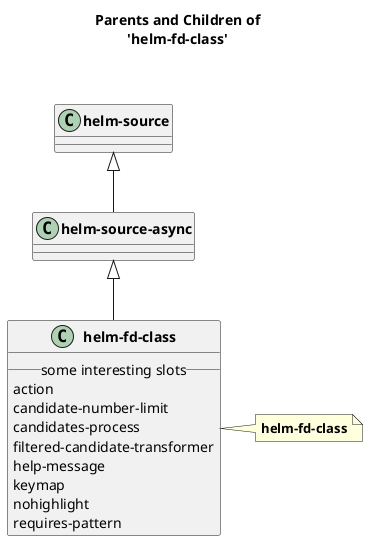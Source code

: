 @startuml
skinparam classFontStyle bold
skinparam captionFontStyle bold
title **Parents and Children of**\n**'helm-fd-class'**\n\n
"helm-source-async" <|-- "helm-fd-class"
class "helm-source-async"
"helm-source" <|-- "helm-source-async"
class "helm-source"
class "helm-fd-class" {
	__ some interesting slots __
	action
	candidate-number-limit
	candidates-process
	filtered-candidate-transformer
	help-message
	keymap
	nohighlight
	requires-pattern
}
note right of "helm-fd-class"
	**helm-fd-class**
end note
@enduml

